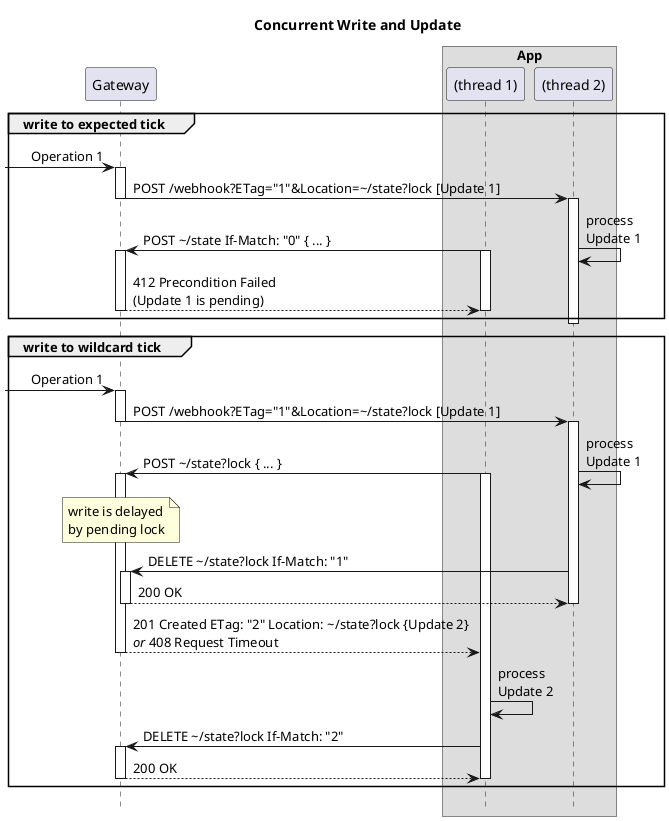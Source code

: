@startuml
'https://plantuml.com/sequence-diagram
!pragma teoz true
hide footbox

title: Concurrent Write and Update

participant Gateway as gw
box App
participant "(thread 1)" as app
participant "(thread 2)" as app2
end box

group write to expected tick
-> gw ++: Operation 1
gw -> app2 ++--: POST /webhook?ETag="1"&Location=\~/state?lock [Update 1]
app2 -> app2: process\nUpdate 1
activate app
& app -> gw ++: POST \~/state If-Match: "0" { ... }
return 412 Precondition Failed\n(Update 1 is pending)
deactivate app
deactivate app2
end group

group write to wildcard tick
-> gw ++: Operation 1
gw -> app2 ++--: POST /webhook?ETag="1"&Location=\~/state?lock [Update 1]
app2 -> app2: process\nUpdate 1
activate app
& app -> gw ++: POST \~/state?lock { ... }
note over gw
write is delayed
by pending lock
end note
app2 -> gw ++: DELETE \~/state?lock If-Match: "1"
return 200 OK
deactivate app2
gw --> app: 201 Created ETag: "2" Location: \~/state?lock {Update 2}\n//or// 408 Request Timeout
deactivate gw
app -> app: process\nUpdate 2
app -> gw ++: DELETE \~/state?lock If-Match: "2"
return 200 OK
deactivate app
end group

@enduml
